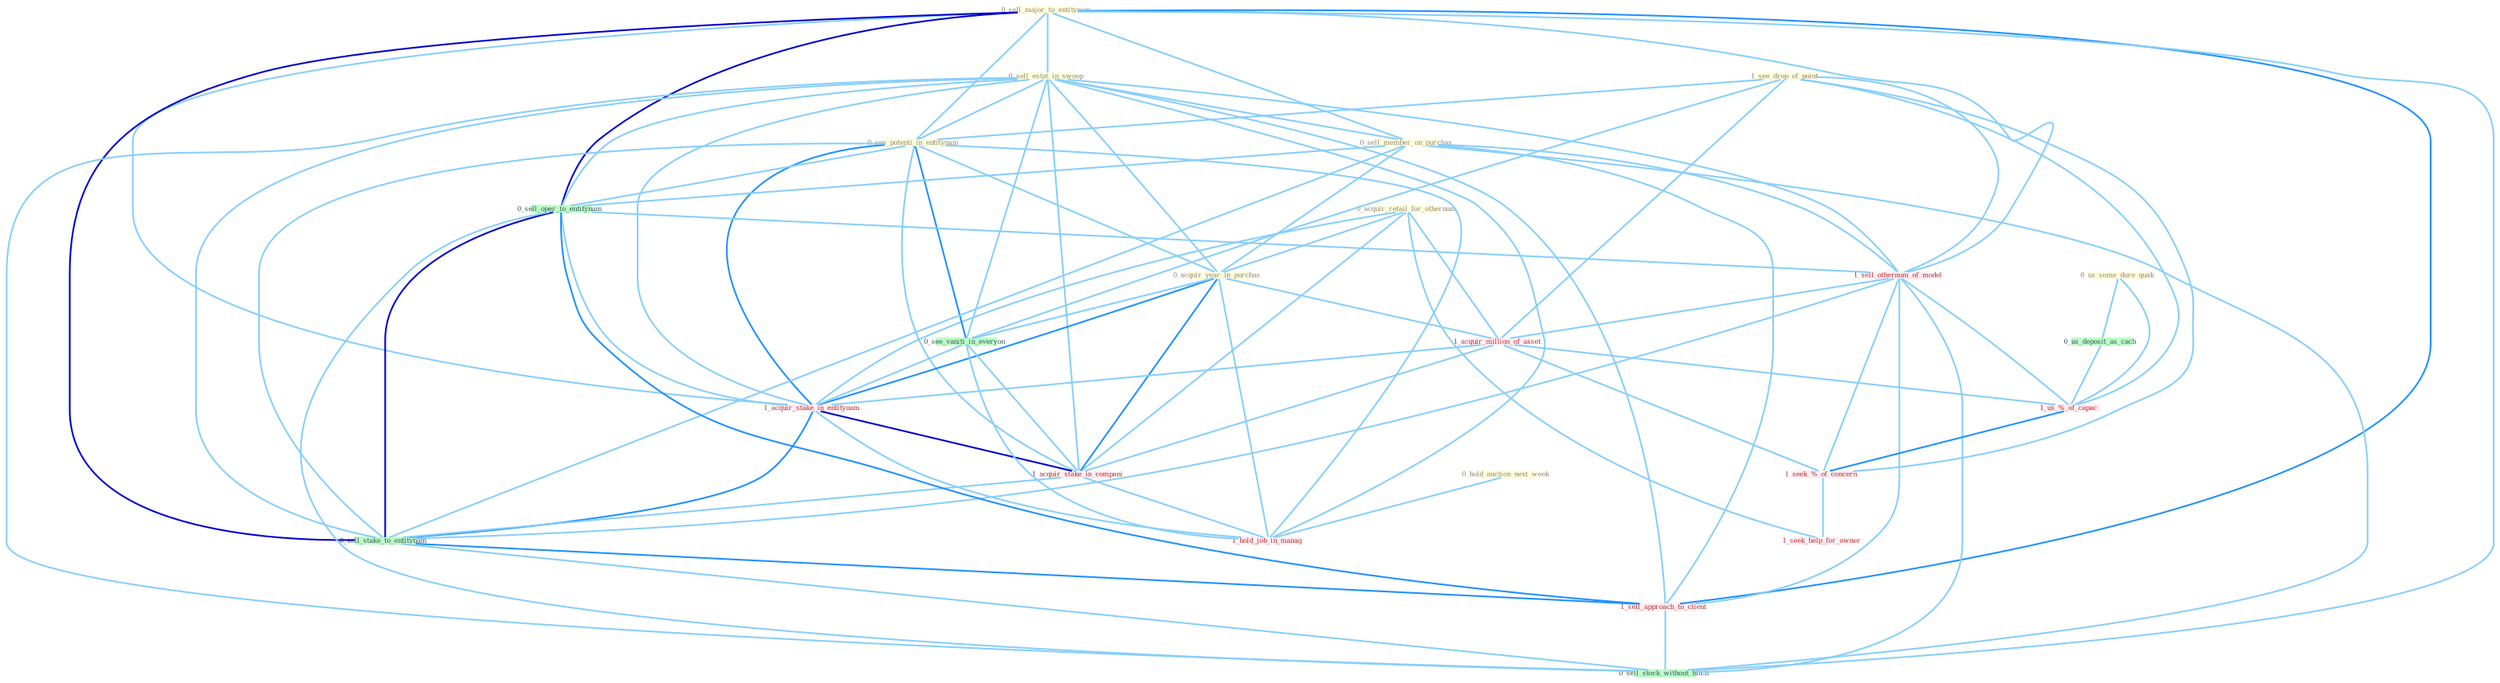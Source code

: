 Graph G{ 
    node
    [shape=polygon,style=filled,width=.5,height=.06,color="#BDFCC9",fixedsize=true,fontsize=4,
    fontcolor="#2f4f4f"];
    {node
    [color="#ffffe0", fontcolor="#8b7d6b"] "0_sell_major_to_entitynam " "0_acquir_retail_for_othernum " "1_see_drop_of_point " "0_sell_estat_in_swoop " "0_us_some_dure_quak " "0_hold_auction_next_week " "0_see_potenti_in_entitynam " "0_sell_member_on_purchas " "0_acquir_year_in_purchas "}
{node [color="#fff0f5", fontcolor="#b22222"] "1_sell_othernum_of_model " "1_acquir_million_of_asset " "1_acquir_stake_in_entitynam " "1_acquir_stake_in_compani " "1_us_%_of_capac " "1_sell_approach_to_client " "1_hold_job_in_manag " "1_seek_%_of_concern " "1_seek_help_for_owner "}
edge [color="#B0E2FF"];

	"0_sell_major_to_entitynam " -- "0_sell_estat_in_swoop " [w="1", color="#87cefa" ];
	"0_sell_major_to_entitynam " -- "0_see_potenti_in_entitynam " [w="1", color="#87cefa" ];
	"0_sell_major_to_entitynam " -- "0_sell_member_on_purchas " [w="1", color="#87cefa" ];
	"0_sell_major_to_entitynam " -- "0_sell_oper_to_entitynam " [w="3", color="#0000cd" , len=0.6];
	"0_sell_major_to_entitynam " -- "1_sell_othernum_of_model " [w="1", color="#87cefa" ];
	"0_sell_major_to_entitynam " -- "1_acquir_stake_in_entitynam " [w="1", color="#87cefa" ];
	"0_sell_major_to_entitynam " -- "0_sell_stake_to_entitynam " [w="3", color="#0000cd" , len=0.6];
	"0_sell_major_to_entitynam " -- "1_sell_approach_to_client " [w="2", color="#1e90ff" , len=0.8];
	"0_sell_major_to_entitynam " -- "0_sell_stock_without_hitch " [w="1", color="#87cefa" ];
	"0_acquir_retail_for_othernum " -- "0_acquir_year_in_purchas " [w="1", color="#87cefa" ];
	"0_acquir_retail_for_othernum " -- "1_acquir_million_of_asset " [w="1", color="#87cefa" ];
	"0_acquir_retail_for_othernum " -- "1_acquir_stake_in_entitynam " [w="1", color="#87cefa" ];
	"0_acquir_retail_for_othernum " -- "1_acquir_stake_in_compani " [w="1", color="#87cefa" ];
	"0_acquir_retail_for_othernum " -- "1_seek_help_for_owner " [w="1", color="#87cefa" ];
	"1_see_drop_of_point " -- "0_see_potenti_in_entitynam " [w="1", color="#87cefa" ];
	"1_see_drop_of_point " -- "1_sell_othernum_of_model " [w="1", color="#87cefa" ];
	"1_see_drop_of_point " -- "0_see_vaniti_in_everyon " [w="1", color="#87cefa" ];
	"1_see_drop_of_point " -- "1_acquir_million_of_asset " [w="1", color="#87cefa" ];
	"1_see_drop_of_point " -- "1_us_%_of_capac " [w="1", color="#87cefa" ];
	"1_see_drop_of_point " -- "1_seek_%_of_concern " [w="1", color="#87cefa" ];
	"0_sell_estat_in_swoop " -- "0_see_potenti_in_entitynam " [w="1", color="#87cefa" ];
	"0_sell_estat_in_swoop " -- "0_sell_member_on_purchas " [w="1", color="#87cefa" ];
	"0_sell_estat_in_swoop " -- "0_acquir_year_in_purchas " [w="1", color="#87cefa" ];
	"0_sell_estat_in_swoop " -- "0_sell_oper_to_entitynam " [w="1", color="#87cefa" ];
	"0_sell_estat_in_swoop " -- "1_sell_othernum_of_model " [w="1", color="#87cefa" ];
	"0_sell_estat_in_swoop " -- "0_see_vaniti_in_everyon " [w="1", color="#87cefa" ];
	"0_sell_estat_in_swoop " -- "1_acquir_stake_in_entitynam " [w="1", color="#87cefa" ];
	"0_sell_estat_in_swoop " -- "1_acquir_stake_in_compani " [w="1", color="#87cefa" ];
	"0_sell_estat_in_swoop " -- "0_sell_stake_to_entitynam " [w="1", color="#87cefa" ];
	"0_sell_estat_in_swoop " -- "1_sell_approach_to_client " [w="1", color="#87cefa" ];
	"0_sell_estat_in_swoop " -- "1_hold_job_in_manag " [w="1", color="#87cefa" ];
	"0_sell_estat_in_swoop " -- "0_sell_stock_without_hitch " [w="1", color="#87cefa" ];
	"0_us_some_dure_quak " -- "0_us_deposit_as_cach " [w="1", color="#87cefa" ];
	"0_us_some_dure_quak " -- "1_us_%_of_capac " [w="1", color="#87cefa" ];
	"0_hold_auction_next_week " -- "1_hold_job_in_manag " [w="1", color="#87cefa" ];
	"0_see_potenti_in_entitynam " -- "0_acquir_year_in_purchas " [w="1", color="#87cefa" ];
	"0_see_potenti_in_entitynam " -- "0_sell_oper_to_entitynam " [w="1", color="#87cefa" ];
	"0_see_potenti_in_entitynam " -- "0_see_vaniti_in_everyon " [w="2", color="#1e90ff" , len=0.8];
	"0_see_potenti_in_entitynam " -- "1_acquir_stake_in_entitynam " [w="2", color="#1e90ff" , len=0.8];
	"0_see_potenti_in_entitynam " -- "1_acquir_stake_in_compani " [w="1", color="#87cefa" ];
	"0_see_potenti_in_entitynam " -- "0_sell_stake_to_entitynam " [w="1", color="#87cefa" ];
	"0_see_potenti_in_entitynam " -- "1_hold_job_in_manag " [w="1", color="#87cefa" ];
	"0_sell_member_on_purchas " -- "0_acquir_year_in_purchas " [w="1", color="#87cefa" ];
	"0_sell_member_on_purchas " -- "0_sell_oper_to_entitynam " [w="1", color="#87cefa" ];
	"0_sell_member_on_purchas " -- "1_sell_othernum_of_model " [w="1", color="#87cefa" ];
	"0_sell_member_on_purchas " -- "0_sell_stake_to_entitynam " [w="1", color="#87cefa" ];
	"0_sell_member_on_purchas " -- "1_sell_approach_to_client " [w="1", color="#87cefa" ];
	"0_sell_member_on_purchas " -- "0_sell_stock_without_hitch " [w="1", color="#87cefa" ];
	"0_acquir_year_in_purchas " -- "0_see_vaniti_in_everyon " [w="1", color="#87cefa" ];
	"0_acquir_year_in_purchas " -- "1_acquir_million_of_asset " [w="1", color="#87cefa" ];
	"0_acquir_year_in_purchas " -- "1_acquir_stake_in_entitynam " [w="2", color="#1e90ff" , len=0.8];
	"0_acquir_year_in_purchas " -- "1_acquir_stake_in_compani " [w="2", color="#1e90ff" , len=0.8];
	"0_acquir_year_in_purchas " -- "1_hold_job_in_manag " [w="1", color="#87cefa" ];
	"0_sell_oper_to_entitynam " -- "1_sell_othernum_of_model " [w="1", color="#87cefa" ];
	"0_sell_oper_to_entitynam " -- "1_acquir_stake_in_entitynam " [w="1", color="#87cefa" ];
	"0_sell_oper_to_entitynam " -- "0_sell_stake_to_entitynam " [w="3", color="#0000cd" , len=0.6];
	"0_sell_oper_to_entitynam " -- "1_sell_approach_to_client " [w="2", color="#1e90ff" , len=0.8];
	"0_sell_oper_to_entitynam " -- "0_sell_stock_without_hitch " [w="1", color="#87cefa" ];
	"1_sell_othernum_of_model " -- "1_acquir_million_of_asset " [w="1", color="#87cefa" ];
	"1_sell_othernum_of_model " -- "0_sell_stake_to_entitynam " [w="1", color="#87cefa" ];
	"1_sell_othernum_of_model " -- "1_us_%_of_capac " [w="1", color="#87cefa" ];
	"1_sell_othernum_of_model " -- "1_sell_approach_to_client " [w="1", color="#87cefa" ];
	"1_sell_othernum_of_model " -- "0_sell_stock_without_hitch " [w="1", color="#87cefa" ];
	"1_sell_othernum_of_model " -- "1_seek_%_of_concern " [w="1", color="#87cefa" ];
	"0_see_vaniti_in_everyon " -- "1_acquir_stake_in_entitynam " [w="1", color="#87cefa" ];
	"0_see_vaniti_in_everyon " -- "1_acquir_stake_in_compani " [w="1", color="#87cefa" ];
	"0_see_vaniti_in_everyon " -- "1_hold_job_in_manag " [w="1", color="#87cefa" ];
	"1_acquir_million_of_asset " -- "1_acquir_stake_in_entitynam " [w="1", color="#87cefa" ];
	"1_acquir_million_of_asset " -- "1_acquir_stake_in_compani " [w="1", color="#87cefa" ];
	"1_acquir_million_of_asset " -- "1_us_%_of_capac " [w="1", color="#87cefa" ];
	"1_acquir_million_of_asset " -- "1_seek_%_of_concern " [w="1", color="#87cefa" ];
	"0_us_deposit_as_cach " -- "1_us_%_of_capac " [w="1", color="#87cefa" ];
	"1_acquir_stake_in_entitynam " -- "1_acquir_stake_in_compani " [w="3", color="#0000cd" , len=0.6];
	"1_acquir_stake_in_entitynam " -- "0_sell_stake_to_entitynam " [w="2", color="#1e90ff" , len=0.8];
	"1_acquir_stake_in_entitynam " -- "1_hold_job_in_manag " [w="1", color="#87cefa" ];
	"1_acquir_stake_in_compani " -- "0_sell_stake_to_entitynam " [w="1", color="#87cefa" ];
	"1_acquir_stake_in_compani " -- "1_hold_job_in_manag " [w="1", color="#87cefa" ];
	"0_sell_stake_to_entitynam " -- "1_sell_approach_to_client " [w="2", color="#1e90ff" , len=0.8];
	"0_sell_stake_to_entitynam " -- "0_sell_stock_without_hitch " [w="1", color="#87cefa" ];
	"1_us_%_of_capac " -- "1_seek_%_of_concern " [w="2", color="#1e90ff" , len=0.8];
	"1_sell_approach_to_client " -- "0_sell_stock_without_hitch " [w="1", color="#87cefa" ];
	"1_seek_%_of_concern " -- "1_seek_help_for_owner " [w="1", color="#87cefa" ];
}